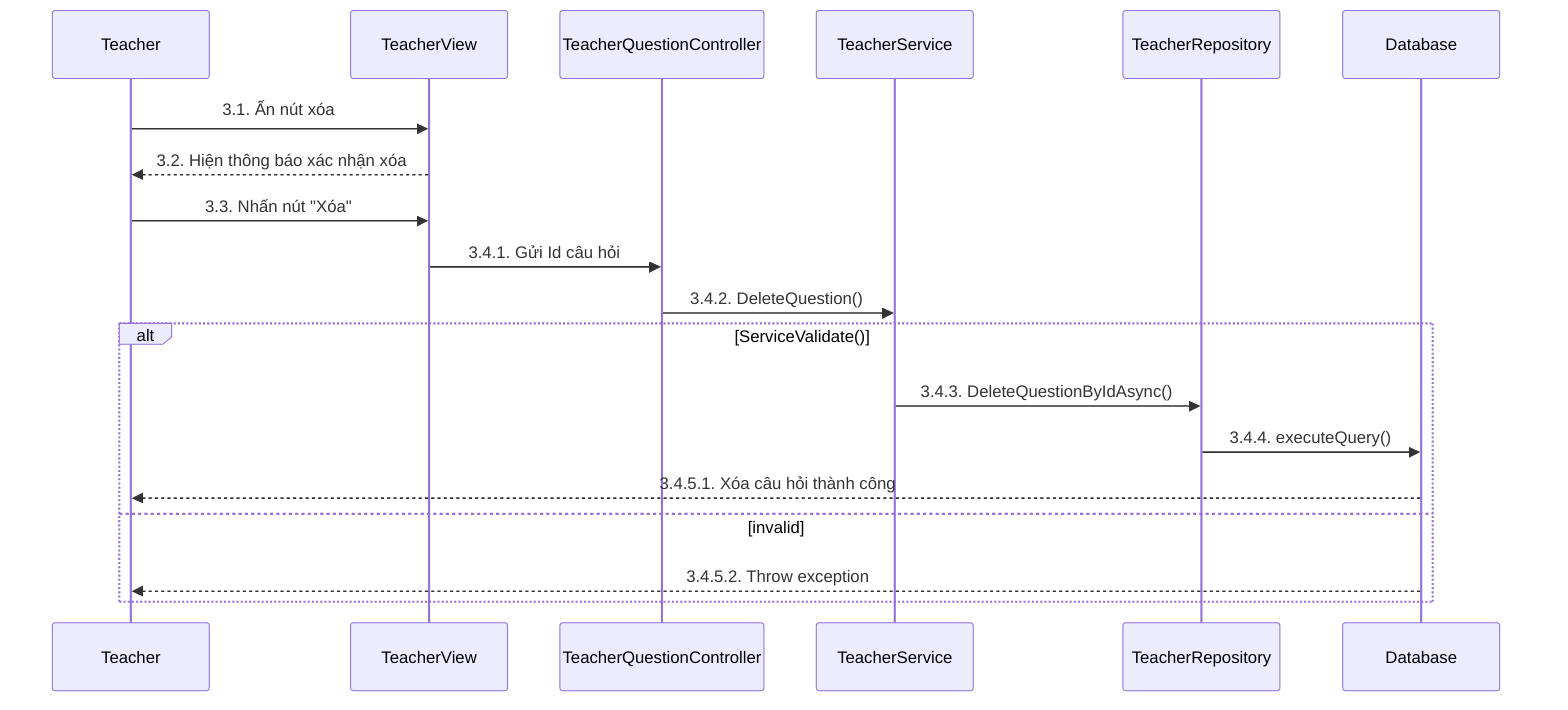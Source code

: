 sequenceDiagram
    participant Teacher
    participant TeacherView
    participant TeacherQuestionController
    participant TeacherService
    participant TeacherRepository
    participant Database

    Teacher->>TeacherView: 3.1. Ấn nút xóa
    TeacherView-->>Teacher: 3.2. Hiện thông báo xác nhận xóa
    Teacher->>TeacherView: 3.3. Nhấn nút "Xóa"
    TeacherView->>TeacherQuestionController: 3.4.1. Gửi Id câu hỏi
    TeacherQuestionController->>TeacherService: 3.4.2. DeleteQuestion()
    alt ServiceValidate()
        TeacherService->>TeacherRepository: 3.4.3. DeleteQuestionByIdAsync()
        TeacherRepository->>Database: 3.4.4. executeQuery()

        Database-->>Teacher: 3.4.5.1. Xóa câu hỏi thành công
    else invalid
        Database-->>Teacher: 3.4.5.2. Throw exception
    end